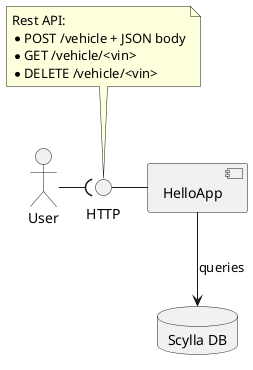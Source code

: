 @startuml Class diagram

actor User
interface HTTP

' cloud {
	component HelloApp
	database Scylla as "Scylla DB"
' }

User -right-( HTTP
HTTP -right- HelloApp
HelloApp -down-> Scylla : queries

note top of HTTP
	Rest API:
	* POST /vehicle + JSON body
	* GET /vehicle/<vin>
	* DELETE /vehicle/<vin>
end note

@enduml